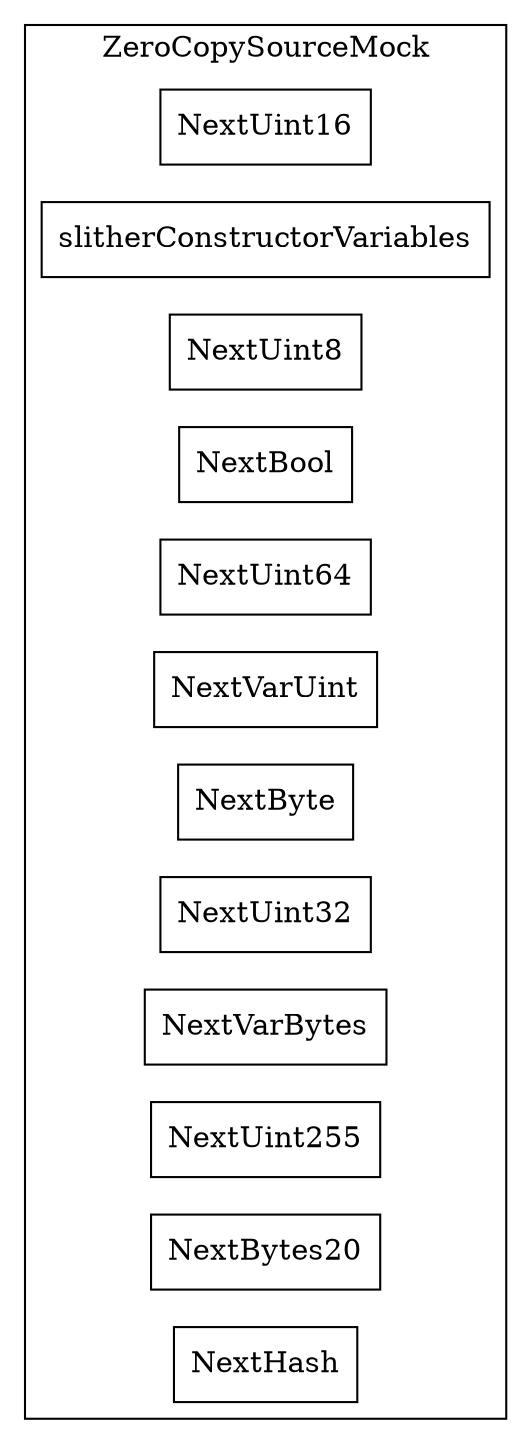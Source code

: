 strict digraph {
rankdir="LR"
node [shape=box]
subgraph cluster_233_ZeroCopySourceMock {
label = "ZeroCopySourceMock"
"233_NextUint16" [label="NextUint16"]
"233_slitherConstructorVariables" [label="slitherConstructorVariables"]
"233_NextUint8" [label="NextUint8"]
"233_NextBool" [label="NextBool"]
"233_NextUint64" [label="NextUint64"]
"233_NextVarUint" [label="NextVarUint"]
"233_NextByte" [label="NextByte"]
"233_NextUint32" [label="NextUint32"]
"233_NextVarBytes" [label="NextVarBytes"]
"233_NextUint255" [label="NextUint255"]
"233_NextBytes20" [label="NextBytes20"]
"233_NextHash" [label="NextHash"]
}subgraph cluster_solidity {
label = "[Solidity]"
}
}
